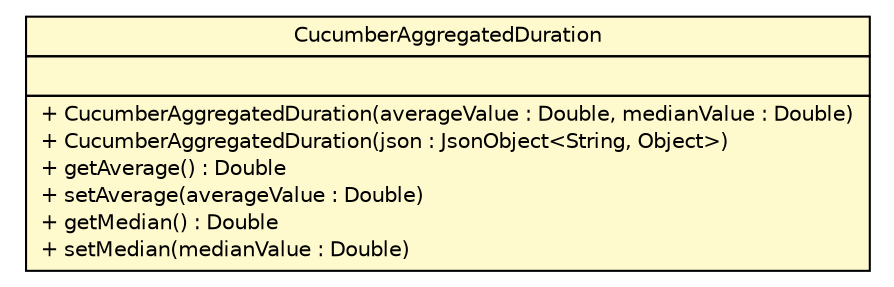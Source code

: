 #!/usr/local/bin/dot
#
# Class diagram 
# Generated by UMLGraph version R5_6 (http://www.umlgraph.org/)
#

digraph G {
	edge [fontname="Helvetica",fontsize=10,labelfontname="Helvetica",labelfontsize=10];
	node [fontname="Helvetica",fontsize=10,shape=plaintext];
	nodesep=0.25;
	ranksep=0.5;
	// com.github.mkolisnyk.cucumber.reporting.types.usage.CucumberAggregatedDuration
	c4671 [label=<<table title="com.github.mkolisnyk.cucumber.reporting.types.usage.CucumberAggregatedDuration" border="0" cellborder="1" cellspacing="0" cellpadding="2" port="p" bgcolor="lemonChiffon" href="./CucumberAggregatedDuration.html">
		<tr><td><table border="0" cellspacing="0" cellpadding="1">
<tr><td align="center" balign="center"> CucumberAggregatedDuration </td></tr>
		</table></td></tr>
		<tr><td><table border="0" cellspacing="0" cellpadding="1">
<tr><td align="left" balign="left">  </td></tr>
		</table></td></tr>
		<tr><td><table border="0" cellspacing="0" cellpadding="1">
<tr><td align="left" balign="left"> + CucumberAggregatedDuration(averageValue : Double, medianValue : Double) </td></tr>
<tr><td align="left" balign="left"> + CucumberAggregatedDuration(json : JsonObject&lt;String, Object&gt;) </td></tr>
<tr><td align="left" balign="left"> + getAverage() : Double </td></tr>
<tr><td align="left" balign="left"> + setAverage(averageValue : Double) </td></tr>
<tr><td align="left" balign="left"> + getMedian() : Double </td></tr>
<tr><td align="left" balign="left"> + setMedian(medianValue : Double) </td></tr>
		</table></td></tr>
		</table>>, URL="./CucumberAggregatedDuration.html", fontname="Helvetica", fontcolor="black", fontsize=10.0];
}

